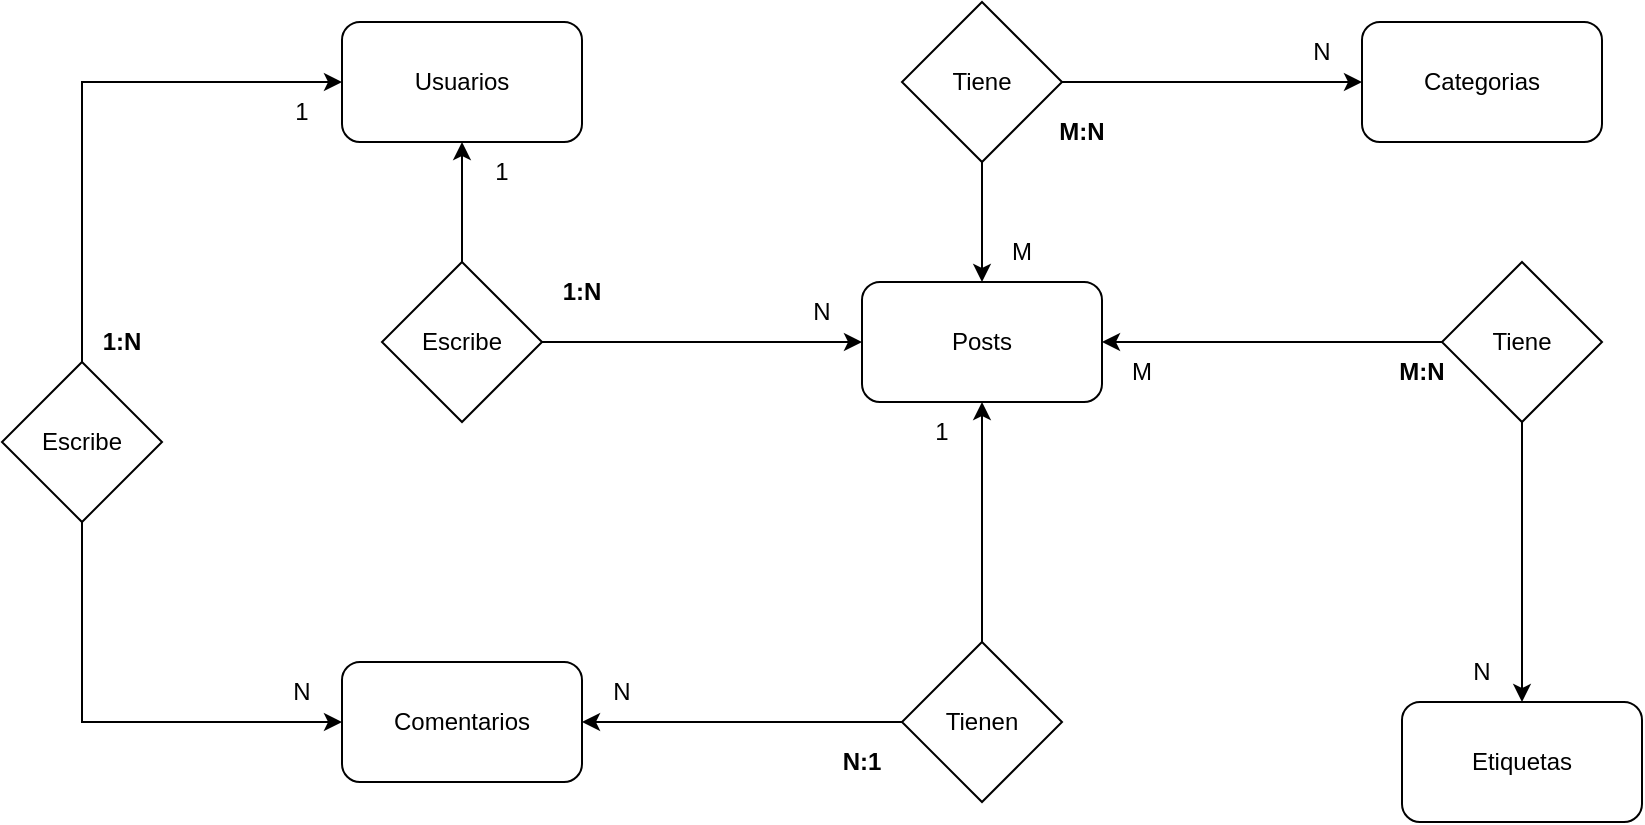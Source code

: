 <mxfile version="16.5.2" type="github"><diagram id="FsMdSFwi1vUHO1H4pVm6" name="PlatziBlog"><mxGraphModel dx="2249" dy="754" grid="1" gridSize="10" guides="1" tooltips="1" connect="1" arrows="1" fold="1" page="1" pageScale="1" pageWidth="827" pageHeight="1169" math="0" shadow="0"><root><mxCell id="0"/><mxCell id="1" parent="0"/><mxCell id="7fU8V0-HbbGSn8jV4OFL-1" value="Usuarios" style="rounded=1;whiteSpace=wrap;html=1;" vertex="1" parent="1"><mxGeometry x="90" y="80" width="120" height="60" as="geometry"/></mxCell><mxCell id="7fU8V0-HbbGSn8jV4OFL-2" value="Comentarios" style="rounded=1;whiteSpace=wrap;html=1;" vertex="1" parent="1"><mxGeometry x="90" y="400" width="120" height="60" as="geometry"/></mxCell><mxCell id="7fU8V0-HbbGSn8jV4OFL-3" value="Posts" style="rounded=1;whiteSpace=wrap;html=1;" vertex="1" parent="1"><mxGeometry x="350" y="210" width="120" height="60" as="geometry"/></mxCell><mxCell id="7fU8V0-HbbGSn8jV4OFL-4" value="Categorias" style="rounded=1;whiteSpace=wrap;html=1;" vertex="1" parent="1"><mxGeometry x="600" y="80" width="120" height="60" as="geometry"/></mxCell><mxCell id="7fU8V0-HbbGSn8jV4OFL-5" value="Etiquetas" style="rounded=1;whiteSpace=wrap;html=1;" vertex="1" parent="1"><mxGeometry x="620" y="420" width="120" height="60" as="geometry"/></mxCell><mxCell id="7fU8V0-HbbGSn8jV4OFL-7" style="edgeStyle=orthogonalEdgeStyle;rounded=0;orthogonalLoop=1;jettySize=auto;html=1;" edge="1" parent="1" source="7fU8V0-HbbGSn8jV4OFL-6" target="7fU8V0-HbbGSn8jV4OFL-1"><mxGeometry relative="1" as="geometry"/></mxCell><mxCell id="7fU8V0-HbbGSn8jV4OFL-8" style="edgeStyle=orthogonalEdgeStyle;rounded=0;orthogonalLoop=1;jettySize=auto;html=1;" edge="1" parent="1" source="7fU8V0-HbbGSn8jV4OFL-6" target="7fU8V0-HbbGSn8jV4OFL-3"><mxGeometry relative="1" as="geometry"/></mxCell><mxCell id="7fU8V0-HbbGSn8jV4OFL-6" value="Escribe" style="rhombus;whiteSpace=wrap;html=1;" vertex="1" parent="1"><mxGeometry x="110" y="200" width="80" height="80" as="geometry"/></mxCell><mxCell id="7fU8V0-HbbGSn8jV4OFL-9" value="&lt;b&gt;1:N&lt;/b&gt;" style="text;html=1;strokeColor=none;fillColor=none;align=center;verticalAlign=middle;whiteSpace=wrap;rounded=0;" vertex="1" parent="1"><mxGeometry x="180" y="200" width="60" height="30" as="geometry"/></mxCell><mxCell id="7fU8V0-HbbGSn8jV4OFL-11" style="edgeStyle=orthogonalEdgeStyle;rounded=0;orthogonalLoop=1;jettySize=auto;html=1;entryX=0;entryY=0.5;entryDx=0;entryDy=0;" edge="1" parent="1" source="7fU8V0-HbbGSn8jV4OFL-10" target="7fU8V0-HbbGSn8jV4OFL-1"><mxGeometry relative="1" as="geometry"><Array as="points"><mxPoint x="-40" y="110"/></Array></mxGeometry></mxCell><mxCell id="7fU8V0-HbbGSn8jV4OFL-12" style="edgeStyle=orthogonalEdgeStyle;rounded=0;orthogonalLoop=1;jettySize=auto;html=1;" edge="1" parent="1" source="7fU8V0-HbbGSn8jV4OFL-10" target="7fU8V0-HbbGSn8jV4OFL-2"><mxGeometry relative="1" as="geometry"><Array as="points"><mxPoint x="-40" y="430"/></Array></mxGeometry></mxCell><mxCell id="7fU8V0-HbbGSn8jV4OFL-10" value="Escribe" style="rhombus;whiteSpace=wrap;html=1;" vertex="1" parent="1"><mxGeometry x="-80" y="250" width="80" height="80" as="geometry"/></mxCell><mxCell id="7fU8V0-HbbGSn8jV4OFL-13" value="&lt;b&gt;1:N&lt;/b&gt;" style="text;html=1;strokeColor=none;fillColor=none;align=center;verticalAlign=middle;whiteSpace=wrap;rounded=0;" vertex="1" parent="1"><mxGeometry x="-50" y="225" width="60" height="30" as="geometry"/></mxCell><mxCell id="7fU8V0-HbbGSn8jV4OFL-15" style="edgeStyle=orthogonalEdgeStyle;rounded=0;orthogonalLoop=1;jettySize=auto;html=1;" edge="1" parent="1" source="7fU8V0-HbbGSn8jV4OFL-14" target="7fU8V0-HbbGSn8jV4OFL-3"><mxGeometry relative="1" as="geometry"/></mxCell><mxCell id="7fU8V0-HbbGSn8jV4OFL-16" style="edgeStyle=orthogonalEdgeStyle;rounded=0;orthogonalLoop=1;jettySize=auto;html=1;" edge="1" parent="1" source="7fU8V0-HbbGSn8jV4OFL-14" target="7fU8V0-HbbGSn8jV4OFL-2"><mxGeometry relative="1" as="geometry"/></mxCell><mxCell id="7fU8V0-HbbGSn8jV4OFL-14" value="Tienen" style="rhombus;whiteSpace=wrap;html=1;" vertex="1" parent="1"><mxGeometry x="370" y="390" width="80" height="80" as="geometry"/></mxCell><mxCell id="7fU8V0-HbbGSn8jV4OFL-18" value="1" style="text;html=1;strokeColor=none;fillColor=none;align=center;verticalAlign=middle;whiteSpace=wrap;rounded=0;" vertex="1" parent="1"><mxGeometry x="360" y="270" width="60" height="30" as="geometry"/></mxCell><mxCell id="7fU8V0-HbbGSn8jV4OFL-19" value="N" style="text;html=1;strokeColor=none;fillColor=none;align=center;verticalAlign=middle;whiteSpace=wrap;rounded=0;" vertex="1" parent="1"><mxGeometry x="200" y="400" width="60" height="30" as="geometry"/></mxCell><mxCell id="7fU8V0-HbbGSn8jV4OFL-20" value="&lt;b&gt;N:1&lt;/b&gt;" style="text;html=1;strokeColor=none;fillColor=none;align=center;verticalAlign=middle;whiteSpace=wrap;rounded=0;glass=0;shadow=0;" vertex="1" parent="1"><mxGeometry x="320" y="435" width="60" height="30" as="geometry"/></mxCell><mxCell id="7fU8V0-HbbGSn8jV4OFL-21" value="1" style="text;html=1;strokeColor=none;fillColor=none;align=center;verticalAlign=middle;whiteSpace=wrap;rounded=0;" vertex="1" parent="1"><mxGeometry x="140" y="140" width="60" height="30" as="geometry"/></mxCell><mxCell id="7fU8V0-HbbGSn8jV4OFL-22" value="N" style="text;html=1;strokeColor=none;fillColor=none;align=center;verticalAlign=middle;whiteSpace=wrap;rounded=0;" vertex="1" parent="1"><mxGeometry x="300" y="210" width="60" height="30" as="geometry"/></mxCell><mxCell id="7fU8V0-HbbGSn8jV4OFL-23" value="1" style="text;html=1;strokeColor=none;fillColor=none;align=center;verticalAlign=middle;whiteSpace=wrap;rounded=0;" vertex="1" parent="1"><mxGeometry x="40" y="110" width="60" height="30" as="geometry"/></mxCell><mxCell id="7fU8V0-HbbGSn8jV4OFL-24" value="N" style="text;html=1;strokeColor=none;fillColor=none;align=center;verticalAlign=middle;whiteSpace=wrap;rounded=0;" vertex="1" parent="1"><mxGeometry x="40" y="400" width="60" height="30" as="geometry"/></mxCell><mxCell id="7fU8V0-HbbGSn8jV4OFL-26" style="edgeStyle=orthogonalEdgeStyle;rounded=0;orthogonalLoop=1;jettySize=auto;html=1;" edge="1" parent="1" source="7fU8V0-HbbGSn8jV4OFL-25" target="7fU8V0-HbbGSn8jV4OFL-4"><mxGeometry relative="1" as="geometry"/></mxCell><mxCell id="7fU8V0-HbbGSn8jV4OFL-27" style="edgeStyle=orthogonalEdgeStyle;rounded=0;orthogonalLoop=1;jettySize=auto;html=1;entryX=0.5;entryY=0;entryDx=0;entryDy=0;" edge="1" parent="1" source="7fU8V0-HbbGSn8jV4OFL-25" target="7fU8V0-HbbGSn8jV4OFL-3"><mxGeometry relative="1" as="geometry"/></mxCell><mxCell id="7fU8V0-HbbGSn8jV4OFL-25" value="Tiene" style="rhombus;whiteSpace=wrap;html=1;rounded=0;shadow=0;glass=0;" vertex="1" parent="1"><mxGeometry x="370" y="70" width="80" height="80" as="geometry"/></mxCell><mxCell id="7fU8V0-HbbGSn8jV4OFL-28" value="&lt;b&gt;M:N&lt;/b&gt;" style="text;html=1;strokeColor=none;fillColor=none;align=center;verticalAlign=middle;whiteSpace=wrap;rounded=0;" vertex="1" parent="1"><mxGeometry x="430" y="120" width="60" height="30" as="geometry"/></mxCell><mxCell id="7fU8V0-HbbGSn8jV4OFL-29" value="M" style="text;html=1;strokeColor=none;fillColor=none;align=center;verticalAlign=middle;whiteSpace=wrap;rounded=0;" vertex="1" parent="1"><mxGeometry x="400" y="180" width="60" height="30" as="geometry"/></mxCell><mxCell id="7fU8V0-HbbGSn8jV4OFL-30" value="N" style="text;html=1;strokeColor=none;fillColor=none;align=center;verticalAlign=middle;whiteSpace=wrap;rounded=0;" vertex="1" parent="1"><mxGeometry x="550" y="80" width="60" height="30" as="geometry"/></mxCell><mxCell id="7fU8V0-HbbGSn8jV4OFL-32" style="edgeStyle=orthogonalEdgeStyle;rounded=0;orthogonalLoop=1;jettySize=auto;html=1;entryX=1;entryY=0.5;entryDx=0;entryDy=0;" edge="1" parent="1" source="7fU8V0-HbbGSn8jV4OFL-31" target="7fU8V0-HbbGSn8jV4OFL-3"><mxGeometry relative="1" as="geometry"/></mxCell><mxCell id="7fU8V0-HbbGSn8jV4OFL-33" style="edgeStyle=orthogonalEdgeStyle;rounded=0;orthogonalLoop=1;jettySize=auto;html=1;" edge="1" parent="1" source="7fU8V0-HbbGSn8jV4OFL-31" target="7fU8V0-HbbGSn8jV4OFL-5"><mxGeometry relative="1" as="geometry"/></mxCell><mxCell id="7fU8V0-HbbGSn8jV4OFL-31" value="Tiene" style="rhombus;whiteSpace=wrap;html=1;rounded=0;shadow=0;glass=0;" vertex="1" parent="1"><mxGeometry x="640" y="200" width="80" height="80" as="geometry"/></mxCell><mxCell id="7fU8V0-HbbGSn8jV4OFL-35" value="&lt;b&gt;M:N&lt;/b&gt;" style="text;html=1;strokeColor=none;fillColor=none;align=center;verticalAlign=middle;whiteSpace=wrap;rounded=0;" vertex="1" parent="1"><mxGeometry x="600" y="240" width="60" height="30" as="geometry"/></mxCell><mxCell id="7fU8V0-HbbGSn8jV4OFL-36" value="M" style="text;html=1;strokeColor=none;fillColor=none;align=center;verticalAlign=middle;whiteSpace=wrap;rounded=0;" vertex="1" parent="1"><mxGeometry x="460" y="240" width="60" height="30" as="geometry"/></mxCell><mxCell id="7fU8V0-HbbGSn8jV4OFL-37" value="N" style="text;html=1;strokeColor=none;fillColor=none;align=center;verticalAlign=middle;whiteSpace=wrap;rounded=0;" vertex="1" parent="1"><mxGeometry x="630" y="390" width="60" height="30" as="geometry"/></mxCell></root></mxGraphModel></diagram></mxfile>